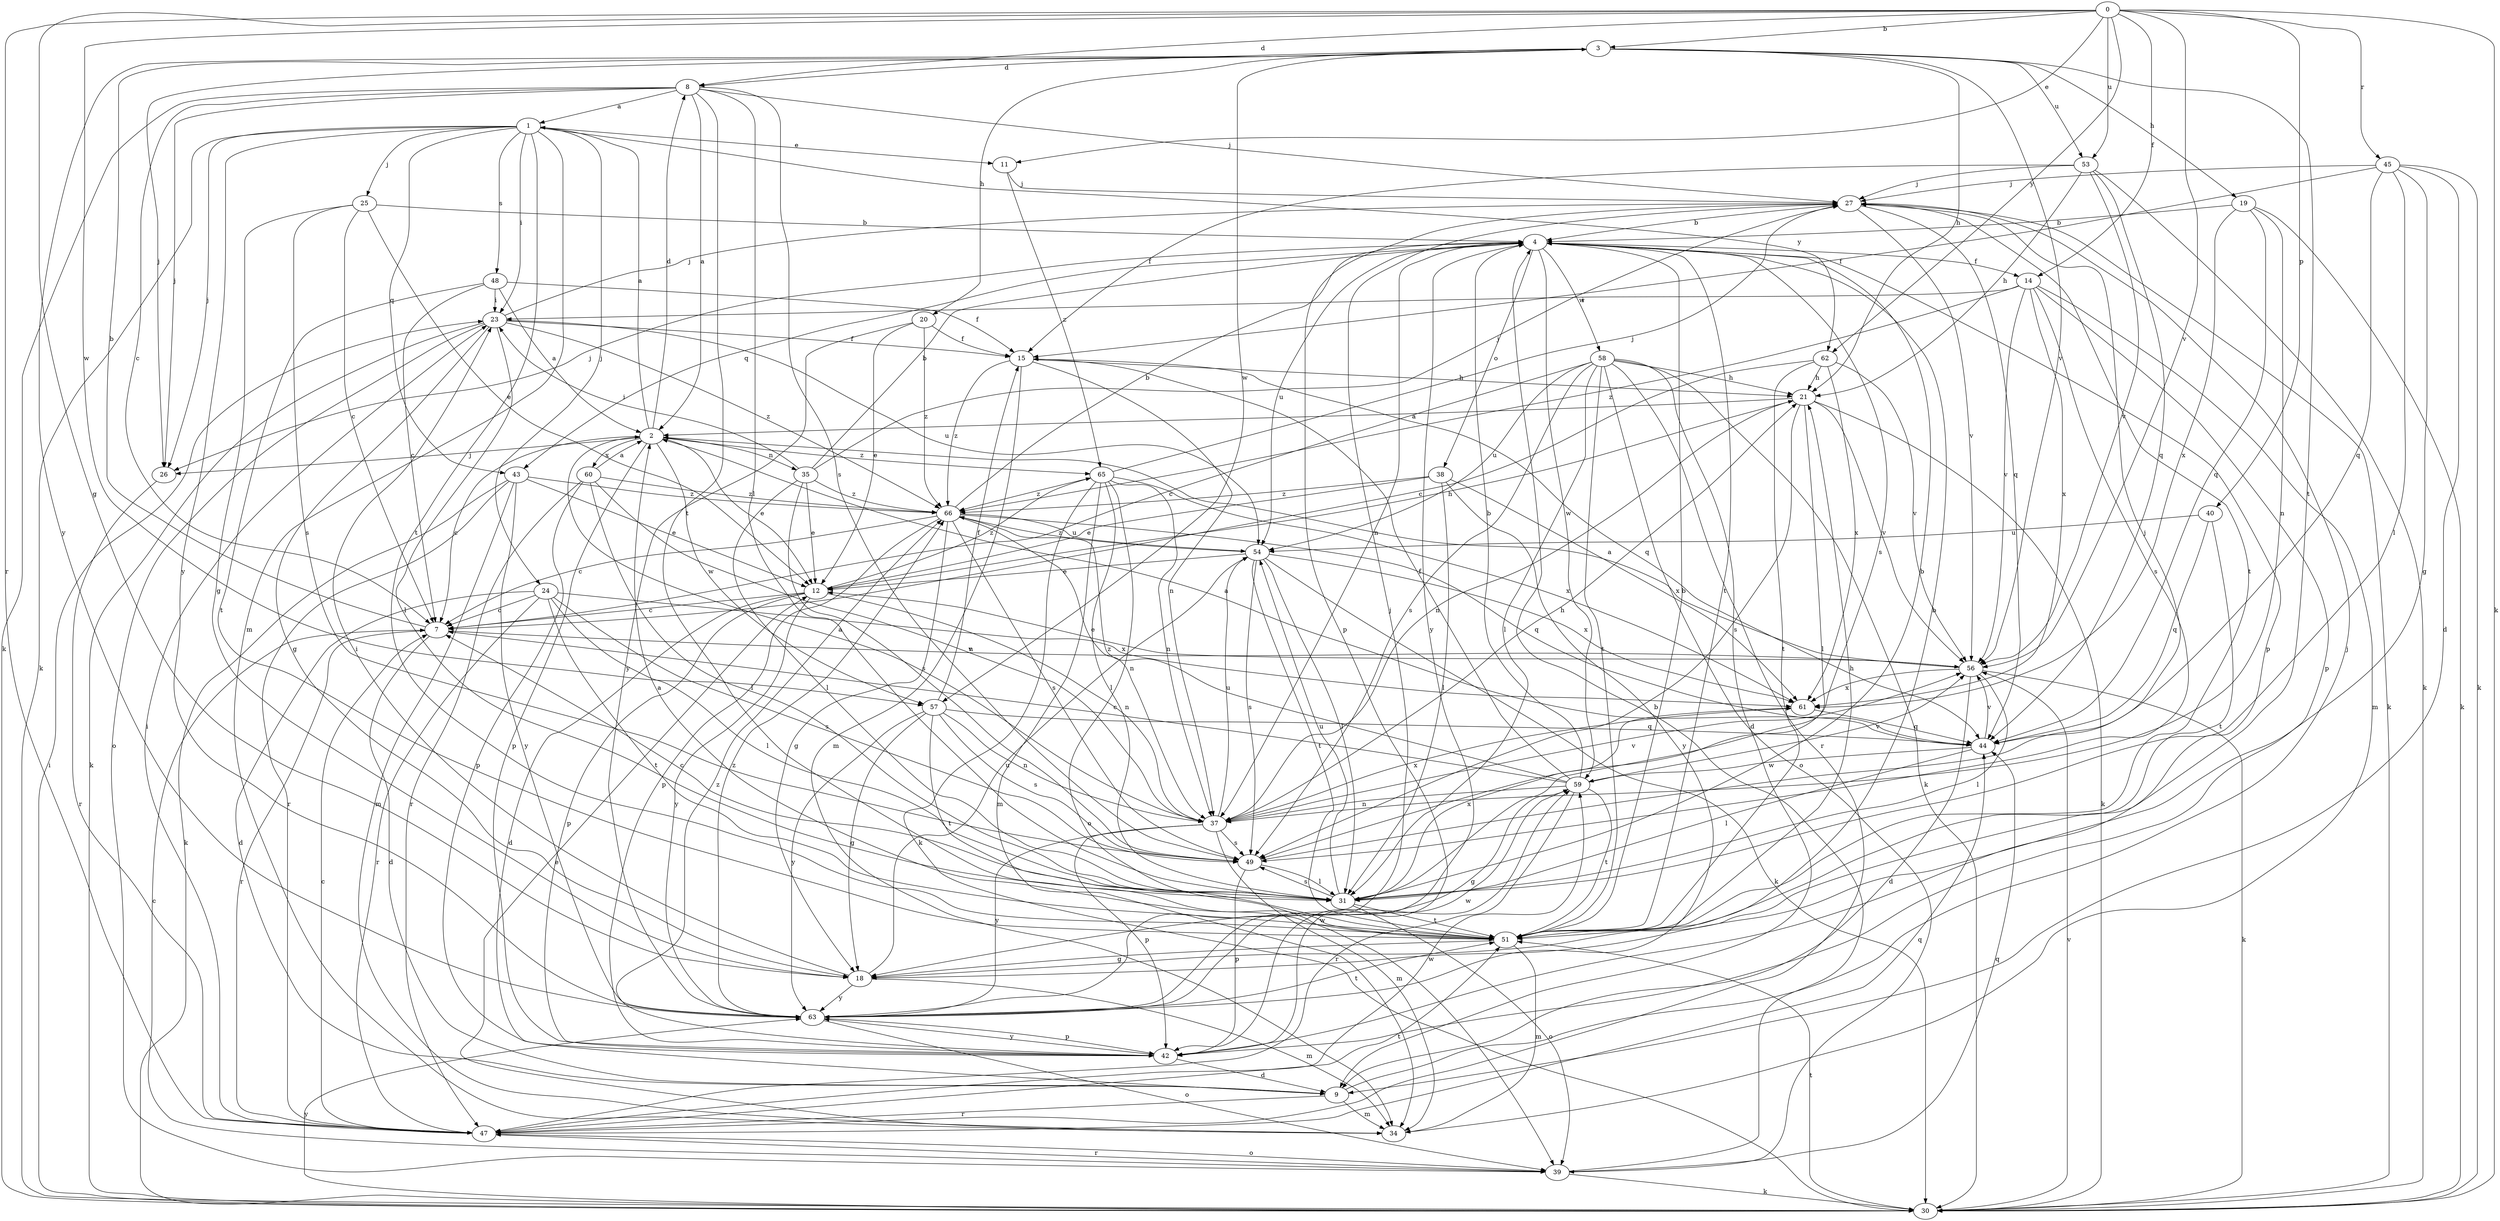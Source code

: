 strict digraph  {
0;
1;
2;
3;
4;
7;
8;
9;
11;
12;
14;
15;
18;
19;
20;
21;
23;
24;
25;
26;
27;
30;
31;
34;
35;
37;
38;
39;
40;
42;
43;
44;
45;
47;
48;
49;
51;
53;
54;
56;
57;
58;
59;
60;
61;
62;
63;
65;
66;
0 -> 3  [label=b];
0 -> 8  [label=d];
0 -> 11  [label=e];
0 -> 14  [label=f];
0 -> 18  [label=g];
0 -> 30  [label=k];
0 -> 40  [label=p];
0 -> 45  [label=r];
0 -> 47  [label=r];
0 -> 53  [label=u];
0 -> 56  [label=v];
0 -> 57  [label=w];
0 -> 62  [label=y];
1 -> 11  [label=e];
1 -> 23  [label=i];
1 -> 24  [label=j];
1 -> 25  [label=j];
1 -> 26  [label=j];
1 -> 30  [label=k];
1 -> 34  [label=m];
1 -> 43  [label=q];
1 -> 48  [label=s];
1 -> 51  [label=t];
1 -> 62  [label=y];
1 -> 63  [label=y];
2 -> 1  [label=a];
2 -> 7  [label=c];
2 -> 8  [label=d];
2 -> 12  [label=e];
2 -> 26  [label=j];
2 -> 35  [label=n];
2 -> 42  [label=p];
2 -> 57  [label=w];
2 -> 60  [label=x];
2 -> 65  [label=z];
3 -> 8  [label=d];
3 -> 19  [label=h];
3 -> 20  [label=h];
3 -> 21  [label=h];
3 -> 26  [label=j];
3 -> 51  [label=t];
3 -> 53  [label=u];
3 -> 56  [label=v];
3 -> 57  [label=w];
3 -> 63  [label=y];
4 -> 14  [label=f];
4 -> 26  [label=j];
4 -> 37  [label=n];
4 -> 38  [label=o];
4 -> 42  [label=p];
4 -> 43  [label=q];
4 -> 49  [label=s];
4 -> 51  [label=t];
4 -> 54  [label=u];
4 -> 58  [label=w];
4 -> 59  [label=w];
4 -> 63  [label=y];
7 -> 3  [label=b];
7 -> 9  [label=d];
7 -> 47  [label=r];
7 -> 56  [label=v];
8 -> 1  [label=a];
8 -> 2  [label=a];
8 -> 7  [label=c];
8 -> 26  [label=j];
8 -> 27  [label=j];
8 -> 30  [label=k];
8 -> 31  [label=l];
8 -> 49  [label=s];
8 -> 51  [label=t];
9 -> 27  [label=j];
9 -> 34  [label=m];
9 -> 47  [label=r];
11 -> 27  [label=j];
11 -> 65  [label=z];
12 -> 7  [label=c];
12 -> 9  [label=d];
12 -> 21  [label=h];
12 -> 37  [label=n];
12 -> 42  [label=p];
12 -> 63  [label=y];
12 -> 65  [label=z];
14 -> 23  [label=i];
14 -> 34  [label=m];
14 -> 42  [label=p];
14 -> 49  [label=s];
14 -> 56  [label=v];
14 -> 61  [label=x];
14 -> 66  [label=z];
15 -> 21  [label=h];
15 -> 34  [label=m];
15 -> 37  [label=n];
15 -> 44  [label=q];
15 -> 66  [label=z];
18 -> 4  [label=b];
18 -> 23  [label=i];
18 -> 34  [label=m];
18 -> 54  [label=u];
18 -> 63  [label=y];
19 -> 4  [label=b];
19 -> 30  [label=k];
19 -> 37  [label=n];
19 -> 44  [label=q];
19 -> 61  [label=x];
20 -> 12  [label=e];
20 -> 15  [label=f];
20 -> 63  [label=y];
20 -> 66  [label=z];
21 -> 2  [label=a];
21 -> 30  [label=k];
21 -> 31  [label=l];
21 -> 37  [label=n];
21 -> 49  [label=s];
21 -> 56  [label=v];
23 -> 15  [label=f];
23 -> 18  [label=g];
23 -> 27  [label=j];
23 -> 30  [label=k];
23 -> 31  [label=l];
23 -> 39  [label=o];
23 -> 54  [label=u];
23 -> 66  [label=z];
24 -> 7  [label=c];
24 -> 9  [label=d];
24 -> 31  [label=l];
24 -> 47  [label=r];
24 -> 49  [label=s];
24 -> 51  [label=t];
24 -> 61  [label=x];
25 -> 4  [label=b];
25 -> 7  [label=c];
25 -> 12  [label=e];
25 -> 18  [label=g];
25 -> 49  [label=s];
26 -> 47  [label=r];
27 -> 4  [label=b];
27 -> 30  [label=k];
27 -> 42  [label=p];
27 -> 44  [label=q];
27 -> 51  [label=t];
27 -> 56  [label=v];
30 -> 23  [label=i];
30 -> 51  [label=t];
30 -> 56  [label=v];
30 -> 63  [label=y];
31 -> 4  [label=b];
31 -> 7  [label=c];
31 -> 39  [label=o];
31 -> 49  [label=s];
31 -> 51  [label=t];
31 -> 54  [label=u];
31 -> 61  [label=x];
34 -> 12  [label=e];
35 -> 4  [label=b];
35 -> 12  [label=e];
35 -> 23  [label=i];
35 -> 27  [label=j];
35 -> 31  [label=l];
35 -> 49  [label=s];
35 -> 66  [label=z];
37 -> 2  [label=a];
37 -> 21  [label=h];
37 -> 34  [label=m];
37 -> 42  [label=p];
37 -> 49  [label=s];
37 -> 54  [label=u];
37 -> 56  [label=v];
37 -> 61  [label=x];
37 -> 63  [label=y];
38 -> 12  [label=e];
38 -> 31  [label=l];
38 -> 61  [label=x];
38 -> 63  [label=y];
38 -> 66  [label=z];
39 -> 4  [label=b];
39 -> 7  [label=c];
39 -> 30  [label=k];
39 -> 44  [label=q];
39 -> 47  [label=r];
40 -> 44  [label=q];
40 -> 51  [label=t];
40 -> 54  [label=u];
42 -> 9  [label=d];
42 -> 59  [label=w];
42 -> 63  [label=y];
42 -> 66  [label=z];
43 -> 12  [label=e];
43 -> 30  [label=k];
43 -> 34  [label=m];
43 -> 47  [label=r];
43 -> 63  [label=y];
43 -> 66  [label=z];
44 -> 2  [label=a];
44 -> 31  [label=l];
44 -> 56  [label=v];
44 -> 59  [label=w];
45 -> 9  [label=d];
45 -> 15  [label=f];
45 -> 18  [label=g];
45 -> 27  [label=j];
45 -> 30  [label=k];
45 -> 31  [label=l];
45 -> 44  [label=q];
47 -> 7  [label=c];
47 -> 23  [label=i];
47 -> 39  [label=o];
47 -> 44  [label=q];
47 -> 51  [label=t];
47 -> 59  [label=w];
48 -> 2  [label=a];
48 -> 7  [label=c];
48 -> 15  [label=f];
48 -> 23  [label=i];
48 -> 51  [label=t];
49 -> 27  [label=j];
49 -> 31  [label=l];
49 -> 42  [label=p];
51 -> 2  [label=a];
51 -> 4  [label=b];
51 -> 18  [label=g];
51 -> 21  [label=h];
51 -> 34  [label=m];
53 -> 15  [label=f];
53 -> 21  [label=h];
53 -> 27  [label=j];
53 -> 30  [label=k];
53 -> 44  [label=q];
53 -> 56  [label=v];
54 -> 12  [label=e];
54 -> 30  [label=k];
54 -> 31  [label=l];
54 -> 49  [label=s];
54 -> 51  [label=t];
54 -> 61  [label=x];
54 -> 66  [label=z];
56 -> 2  [label=a];
56 -> 9  [label=d];
56 -> 12  [label=e];
56 -> 30  [label=k];
56 -> 31  [label=l];
56 -> 61  [label=x];
57 -> 15  [label=f];
57 -> 18  [label=g];
57 -> 37  [label=n];
57 -> 44  [label=q];
57 -> 49  [label=s];
57 -> 51  [label=t];
57 -> 63  [label=y];
58 -> 7  [label=c];
58 -> 9  [label=d];
58 -> 21  [label=h];
58 -> 30  [label=k];
58 -> 31  [label=l];
58 -> 39  [label=o];
58 -> 47  [label=r];
58 -> 49  [label=s];
58 -> 51  [label=t];
58 -> 54  [label=u];
59 -> 4  [label=b];
59 -> 7  [label=c];
59 -> 15  [label=f];
59 -> 18  [label=g];
59 -> 37  [label=n];
59 -> 47  [label=r];
59 -> 51  [label=t];
59 -> 56  [label=v];
59 -> 66  [label=z];
60 -> 2  [label=a];
60 -> 31  [label=l];
60 -> 37  [label=n];
60 -> 42  [label=p];
60 -> 47  [label=r];
60 -> 66  [label=z];
61 -> 44  [label=q];
62 -> 7  [label=c];
62 -> 21  [label=h];
62 -> 51  [label=t];
62 -> 56  [label=v];
62 -> 61  [label=x];
63 -> 27  [label=j];
63 -> 39  [label=o];
63 -> 42  [label=p];
63 -> 51  [label=t];
63 -> 59  [label=w];
63 -> 66  [label=z];
65 -> 27  [label=j];
65 -> 30  [label=k];
65 -> 31  [label=l];
65 -> 34  [label=m];
65 -> 37  [label=n];
65 -> 39  [label=o];
65 -> 61  [label=x];
65 -> 66  [label=z];
66 -> 4  [label=b];
66 -> 7  [label=c];
66 -> 18  [label=g];
66 -> 37  [label=n];
66 -> 42  [label=p];
66 -> 44  [label=q];
66 -> 49  [label=s];
66 -> 54  [label=u];
}
